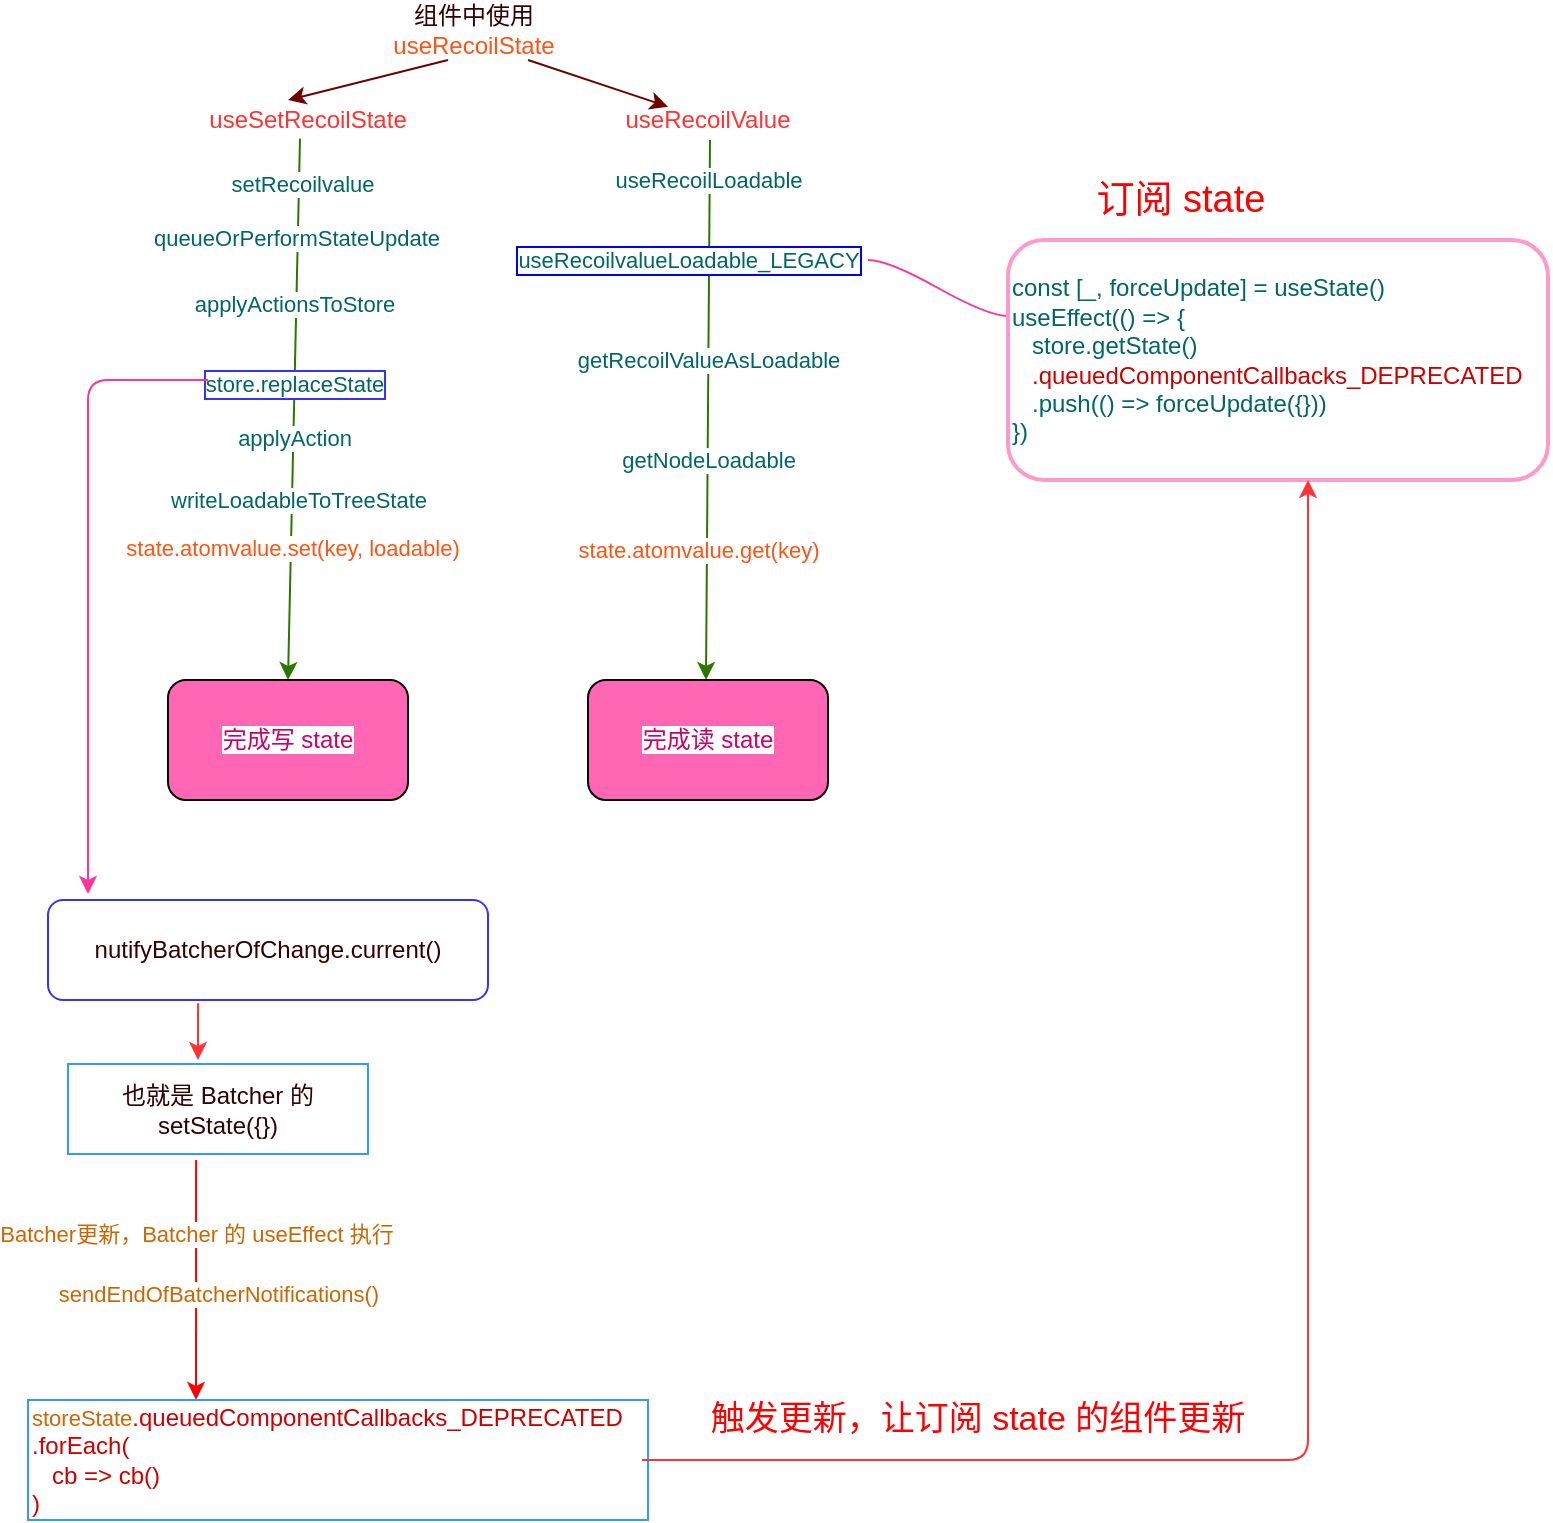 <mxfile version="13.6.5">
    <diagram id="aCX2AcQYlGUdhHFUoVSV" name="第 1 页">
        <mxGraphModel dx="3799" dy="965" grid="1" gridSize="10" guides="1" tooltips="1" connect="1" arrows="1" fold="1" page="1" pageScale="1" pageWidth="827" pageHeight="1169" background="#ffffff" math="0" shadow="0">
            <root>
                <mxCell id="0"/>
                <mxCell id="1" parent="0"/>
                <mxCell id="2" value="组件中使用 &lt;font color=&quot;#ff5314&quot;&gt;useRecoilState&lt;/font&gt;" style="text;html=1;strokeColor=none;fillColor=none;align=center;verticalAlign=middle;whiteSpace=wrap;rounded=0;fontColor=#330000;" vertex="1" parent="1">
                    <mxGeometry x="-1177" y="40" width="140" height="10" as="geometry"/>
                </mxCell>
                <mxCell id="5" value="&lt;font color=&quot;#ff3333&quot;&gt;useRecoilValue&lt;/font&gt;" style="text;html=1;strokeColor=none;fillColor=none;align=center;verticalAlign=middle;whiteSpace=wrap;rounded=0;fontColor=#330000;" vertex="1" parent="1">
                    <mxGeometry x="-1010" y="80" width="40" height="20" as="geometry"/>
                </mxCell>
                <mxCell id="6" value="&lt;font color=&quot;#ff3333&quot;&gt;useSetRecoilState&lt;/font&gt;" style="text;html=1;strokeColor=none;fillColor=none;align=center;verticalAlign=middle;whiteSpace=wrap;rounded=0;fontColor=#330000;" vertex="1" parent="1">
                    <mxGeometry x="-1210" y="80" width="40" height="20" as="geometry"/>
                </mxCell>
                <mxCell id="7" value="" style="endArrow=classic;html=1;fontColor=#330000;fillColor=#a20025;strokeColor=#6F0000;" edge="1" parent="1" target="5">
                    <mxGeometry width="50" height="50" relative="1" as="geometry">
                        <mxPoint x="-1080" y="60" as="sourcePoint"/>
                        <mxPoint x="-930" y="160" as="targetPoint"/>
                    </mxGeometry>
                </mxCell>
                <mxCell id="9" value="" style="endArrow=classic;html=1;fontColor=#330000;fillColor=#a20025;strokeColor=#6F0000;entryX=0.25;entryY=0;entryDx=0;entryDy=0;" edge="1" parent="1" target="6">
                    <mxGeometry width="50" height="50" relative="1" as="geometry">
                        <mxPoint x="-1120" y="60" as="sourcePoint"/>
                        <mxPoint x="-1000" y="85.556" as="targetPoint"/>
                    </mxGeometry>
                </mxCell>
                <mxCell id="11" value="" style="endArrow=classic;html=1;fontColor=#330000;fillColor=#60a917;strokeColor=#2D7600;exitX=0.4;exitY=0.966;exitDx=0;exitDy=0;exitPerimeter=0;entryX=0.5;entryY=0;entryDx=0;entryDy=0;" edge="1" parent="1" source="6" target="22">
                    <mxGeometry width="50" height="50" relative="1" as="geometry">
                        <mxPoint x="-1000" y="190" as="sourcePoint"/>
                        <mxPoint x="-1196" y="390" as="targetPoint"/>
                    </mxGeometry>
                </mxCell>
                <mxCell id="13" value="&lt;span style=&quot;background-color: rgb(255 , 255 , 255)&quot;&gt;&lt;font style=&quot;font-size: 11px&quot; color=&quot;#006666&quot;&gt;setRecoilvalue&lt;/font&gt;&lt;/span&gt;" style="edgeLabel;html=1;align=center;verticalAlign=middle;resizable=0;points=[];fontColor=#330000;" vertex="1" connectable="0" parent="11">
                    <mxGeometry x="-0.838" y="1" relative="1" as="geometry">
                        <mxPoint as="offset"/>
                    </mxGeometry>
                </mxCell>
                <mxCell id="14" value="&lt;font style=&quot;background-color: rgb(255 , 255 , 255)&quot; color=&quot;#006666&quot;&gt;queueOrPerformStateUpdate&lt;/font&gt;" style="edgeLabel;html=1;align=center;verticalAlign=middle;resizable=0;points=[];fontColor=#330000;" vertex="1" connectable="0" parent="11">
                    <mxGeometry x="-0.637" y="-1" relative="1" as="geometry">
                        <mxPoint as="offset"/>
                    </mxGeometry>
                </mxCell>
                <mxCell id="15" value="&lt;span style=&quot;color: rgba(0 , 0 , 0 , 0) ; font-family: monospace ; font-size: 0px&quot;&gt;%3CmxGraphModel%3E%3Croot%3E%3CmxCell%20id%3D%220%22%2F%3E%3CmxCell%20id%3D%221%22%20parent%3D%220%22%2F%3E%3CmxCell%20id%3D%222%22%20value%3D%22%26lt%3Bfont%20color%3D%26quot%3B%2366cc00%26quot%3B%20style%3D%26quot%3Bbackground-color%3A%20rgb(255%20%2C%20255%20%2C%20255)%26quot%3B%26gt%3BqueueOrPerformStateUpdate%26lt%3B%2Ffont%26gt%3B%22%20style%3D%22edgeLabel%3Bhtml%3D1%3Balign%3Dcenter%3BverticalAlign%3Dmiddle%3Bresizable%3D0%3Bpoints%3D%5B%5D%3BfontColor%3D%23330000%3B%22%20vertex%3D%221%22%20connectable%3D%220%22%20parent%3D%221%22%3E%3CmxGeometry%20x%3D%22-845.363%22%20y%3D%22159.313%22%20as%3D%22geometry%22%2F%3E%3C%2FmxCell%3E%3C%2Froot%3E%3C%2FmxGraphModel%3E&lt;/span&gt;" style="edgeLabel;html=1;align=center;verticalAlign=middle;resizable=0;points=[];fontColor=#330000;" vertex="1" connectable="0" parent="11">
                    <mxGeometry x="-0.379" relative="1" as="geometry">
                        <mxPoint as="offset"/>
                    </mxGeometry>
                </mxCell>
                <mxCell id="16" value="&lt;span style=&quot;background-color: rgb(255 , 255 , 255)&quot;&gt;&lt;font color=&quot;#006666&quot;&gt;applyActionsToStore&lt;/font&gt;&lt;/span&gt;" style="edgeLabel;html=1;align=center;verticalAlign=middle;resizable=0;points=[];fontColor=#330000;" vertex="1" connectable="0" parent="11">
                    <mxGeometry x="-0.391" y="-1" relative="1" as="geometry">
                        <mxPoint as="offset"/>
                    </mxGeometry>
                </mxCell>
                <mxCell id="17" value="&lt;font style=&quot;background-color: rgb(255 , 255 , 255)&quot; color=&quot;#006666&quot;&gt;store.replaceState&lt;/font&gt;" style="edgeLabel;html=1;align=center;verticalAlign=middle;resizable=0;points=[];fontColor=#330000;labelBorderColor=#3333FF;spacingTop=0;" vertex="1" connectable="0" parent="11">
                    <mxGeometry x="-0.096" y="-1" relative="1" as="geometry">
                        <mxPoint as="offset"/>
                    </mxGeometry>
                </mxCell>
                <mxCell id="18" value="&lt;span style=&quot;background-color: rgb(255 , 255 , 255)&quot;&gt;&lt;font color=&quot;#006666&quot;&gt;applyAction&lt;/font&gt;&lt;/span&gt;" style="edgeLabel;html=1;align=center;verticalAlign=middle;resizable=0;points=[];fontColor=#330000;" vertex="1" connectable="0" parent="11">
                    <mxGeometry x="0.106" relative="1" as="geometry">
                        <mxPoint as="offset"/>
                    </mxGeometry>
                </mxCell>
                <mxCell id="19" value="&lt;span style=&quot;background-color: rgb(255 , 255 , 255)&quot;&gt;&lt;font color=&quot;#006666&quot;&gt;writeLoadableToTreeState&lt;/font&gt;&lt;/span&gt;" style="edgeLabel;html=1;align=center;verticalAlign=middle;resizable=0;points=[];fontColor=#330000;" vertex="1" connectable="0" parent="11">
                    <mxGeometry x="0.331" y="3" relative="1" as="geometry">
                        <mxPoint as="offset"/>
                    </mxGeometry>
                </mxCell>
                <mxCell id="20" value="&lt;font style=&quot;background-color: rgb(255 , 255 , 255)&quot; color=&quot;#ff5314&quot;&gt;state.atomvalue.set(key, loadable)&lt;/font&gt;" style="edgeLabel;html=1;align=center;verticalAlign=middle;resizable=0;points=[];fontColor=#330000;" vertex="1" connectable="0" parent="11">
                    <mxGeometry x="0.507" relative="1" as="geometry">
                        <mxPoint as="offset"/>
                    </mxGeometry>
                </mxCell>
                <mxCell id="12" value="" style="endArrow=classic;html=1;fontColor=#330000;fillColor=#60a917;strokeColor=#2D7600;exitX=0.4;exitY=0.966;exitDx=0;exitDy=0;exitPerimeter=0;" edge="1" parent="1">
                    <mxGeometry width="50" height="50" relative="1" as="geometry">
                        <mxPoint x="-989" y="100.0" as="sourcePoint"/>
                        <mxPoint x="-991" y="370" as="targetPoint"/>
                    </mxGeometry>
                </mxCell>
                <mxCell id="22" value="&lt;span style=&quot;background-color: rgb(255 , 255 , 255)&quot;&gt;&lt;font color=&quot;#cc0066&quot;&gt;完成写 state&lt;/font&gt;&lt;/span&gt;" style="whiteSpace=wrap;html=1;rounded=1;fillColor=#FF66B3;" vertex="1" parent="1">
                    <mxGeometry x="-1260" y="370" width="120" height="60" as="geometry"/>
                </mxCell>
                <mxCell id="23" value="&lt;span style=&quot;background-color: rgb(255 , 255 , 255)&quot;&gt;&lt;font color=&quot;#cc0066&quot;&gt;完成读 state&lt;/font&gt;&lt;/span&gt;" style="whiteSpace=wrap;html=1;rounded=1;fillColor=#FF66B3;" vertex="1" parent="1">
                    <mxGeometry x="-1050" y="370" width="120" height="60" as="geometry"/>
                </mxCell>
                <mxCell id="24" value="&lt;span style=&quot;background-color: rgb(255 , 255 , 255)&quot;&gt;&lt;font color=&quot;#006666&quot;&gt;useRecoilLoadable&lt;/font&gt;&lt;/span&gt;" style="edgeLabel;html=1;align=center;verticalAlign=middle;resizable=0;points=[];fontColor=#330000;" vertex="1" connectable="0" parent="1">
                    <mxGeometry x="-990.0" y="120.004" as="geometry"/>
                </mxCell>
                <mxCell id="26" value="&lt;span style=&quot;background-color: rgb(255 , 255 , 255)&quot;&gt;&lt;font style=&quot;font-size: 11px&quot; color=&quot;#006666&quot;&gt;useRecoilvalueLoadable_LEGACY&lt;/font&gt;&lt;/span&gt;" style="edgeLabel;html=1;align=center;verticalAlign=middle;resizable=0;points=[];fontColor=#330000;labelBorderColor=#0000FF;" vertex="1" connectable="0" parent="1">
                    <mxGeometry x="-1000.0" y="160.004" as="geometry"/>
                </mxCell>
                <mxCell id="27" value="&lt;span style=&quot;background-color: rgb(255 , 255 , 255)&quot;&gt;&lt;font color=&quot;#006666&quot;&gt;getRecoilValueAsLoadable&lt;/font&gt;&lt;/span&gt;" style="edgeLabel;html=1;align=center;verticalAlign=middle;resizable=0;points=[];fontColor=#330000;" vertex="1" connectable="0" parent="1">
                    <mxGeometry x="-990.0" y="210.004" as="geometry"/>
                </mxCell>
                <mxCell id="29" value="&lt;span style=&quot;background-color: rgb(255 , 255 , 255)&quot;&gt;&lt;font style=&quot;font-size: 11px&quot; color=&quot;#006666&quot;&gt;getNodeLoadable&lt;/font&gt;&lt;/span&gt;" style="edgeLabel;html=1;align=center;verticalAlign=middle;resizable=0;points=[];fontColor=#330000;" vertex="1" connectable="0" parent="1">
                    <mxGeometry x="-990.0" y="260.004" as="geometry"/>
                </mxCell>
                <mxCell id="30" value="&lt;span style=&quot;background-color: rgb(255 , 255 , 255)&quot;&gt;&lt;font color=&quot;#ff5314&quot;&gt;state.atomvalue.get(key)&lt;/font&gt;&lt;/span&gt;" style="edgeLabel;html=1;align=center;verticalAlign=middle;resizable=0;points=[];fontColor=#330000;" vertex="1" connectable="0" parent="1">
                    <mxGeometry x="-990.0" y="300.004" as="geometry">
                        <mxPoint x="-5" y="5" as="offset"/>
                    </mxGeometry>
                </mxCell>
                <mxCell id="41" value="" style="edgeStyle=entityRelationEdgeStyle;startArrow=none;endArrow=none;segment=10;curved=1;strokeColor=#FF3399;fontColor=#330000;" edge="1" parent="1">
                    <mxGeometry relative="1" as="geometry">
                        <mxPoint x="-910" y="160" as="sourcePoint"/>
                        <mxPoint x="-840" y="188" as="targetPoint"/>
                    </mxGeometry>
                </mxCell>
                <mxCell id="44" value="&lt;span style=&quot;color: rgb(0 , 102 , 102)&quot;&gt;const [_, forceUpdate] = useState()&lt;/span&gt;&lt;br&gt;&lt;span style=&quot;color: rgb(0 , 102 , 102)&quot;&gt;useEffect(() =&amp;gt; {&lt;/span&gt;&lt;br&gt;&lt;span style=&quot;color: rgb(0 , 102 , 102)&quot;&gt;&amp;nbsp; &amp;nbsp;store.getState()&lt;/span&gt;&lt;br&gt;&lt;font color=&quot;#cc0000&quot;&gt;&amp;nbsp; &amp;nbsp;.queuedComponentCallbacks_DEPRECATED&lt;br&gt;&lt;/font&gt;&lt;span style=&quot;color: rgb(0 , 102 , 102)&quot;&gt;&amp;nbsp; &amp;nbsp;.push(() =&amp;gt; forceUpdate({}))&lt;/span&gt;&lt;br&gt;&lt;div&gt;&lt;font color=&quot;#006666&quot;&gt;})&lt;/font&gt;&lt;/div&gt;" style="rounded=1;whiteSpace=wrap;html=1;strokeColor=#FF99CC;strokeWidth=2;fillColor=#FFFFFF;fontColor=#330000;align=left;" vertex="1" parent="1">
                    <mxGeometry x="-840" y="150" width="270" height="120" as="geometry"/>
                </mxCell>
                <mxCell id="45" value="nutifyBatcherOfChange.current()" style="rounded=1;whiteSpace=wrap;html=1;strokeWidth=1;fillColor=#FFFFFF;fontColor=#330000;strokeColor=#3333FF;" vertex="1" parent="1">
                    <mxGeometry x="-1320" y="480" width="220" height="50" as="geometry"/>
                </mxCell>
                <mxCell id="46" value="" style="endArrow=classic;html=1;strokeColor=#FF3399;fontColor=#330000;" edge="1" parent="1">
                    <mxGeometry width="50" height="50" relative="1" as="geometry">
                        <mxPoint x="-1240" y="220" as="sourcePoint"/>
                        <mxPoint x="-1300" y="477" as="targetPoint"/>
                        <Array as="points">
                            <mxPoint x="-1300" y="220"/>
                        </Array>
                    </mxGeometry>
                </mxCell>
                <mxCell id="51" value="也就是 Batcher 的 setState({})" style="text;html=1;fillColor=none;align=center;verticalAlign=middle;whiteSpace=wrap;rounded=0;fontColor=#330000;strokeColor=#3399FF;" vertex="1" parent="1">
                    <mxGeometry x="-1310" y="562" width="150" height="45" as="geometry"/>
                </mxCell>
                <mxCell id="56" value="" style="endArrow=classic;html=1;fontColor=#330000;exitX=0.341;exitY=1.032;exitDx=0;exitDy=0;exitPerimeter=0;strokeColor=#FF3333;" edge="1" parent="1" source="45">
                    <mxGeometry width="50" height="50" relative="1" as="geometry">
                        <mxPoint x="-1020" y="470" as="sourcePoint"/>
                        <mxPoint x="-1245" y="560" as="targetPoint"/>
                    </mxGeometry>
                </mxCell>
                <mxCell id="57" value="" style="endArrow=classic;html=1;fontColor=#330000;exitX=0.427;exitY=1.068;exitDx=0;exitDy=0;exitPerimeter=0;strokeColor=#FF0000;" edge="1" parent="1" source="51">
                    <mxGeometry width="50" height="50" relative="1" as="geometry">
                        <mxPoint x="-1020" y="550" as="sourcePoint"/>
                        <mxPoint x="-1246" y="730" as="targetPoint"/>
                    </mxGeometry>
                </mxCell>
                <mxCell id="58" value="&lt;span style=&quot;background-color: rgb(255 , 255 , 255)&quot;&gt;&lt;font color=&quot;#cc6600&quot;&gt;Batcher更新，Batcher 的 useEffect 执行&lt;/font&gt;&lt;/span&gt;" style="edgeLabel;html=1;align=center;verticalAlign=middle;resizable=0;points=[];fontColor=#330000;" vertex="1" connectable="0" parent="57">
                    <mxGeometry x="-0.389" relative="1" as="geometry">
                        <mxPoint as="offset"/>
                    </mxGeometry>
                </mxCell>
                <mxCell id="61" value="&lt;font color=&quot;#cc6600&quot;&gt;&lt;span style=&quot;background-color: rgb(255 , 255 , 255)&quot;&gt;sendEndOfBatcherNotifications()&lt;/span&gt;&lt;/font&gt;" style="edgeLabel;html=1;align=center;verticalAlign=middle;resizable=0;points=[];fontColor=#330000;" vertex="1" connectable="0" parent="1">
                    <mxGeometry x="-1234.995" y="657.56" as="geometry">
                        <mxPoint y="19" as="offset"/>
                    </mxGeometry>
                </mxCell>
                <mxCell id="62" value="&lt;span style=&quot;background-color: rgb(255 , 255 , 255)&quot;&gt;&lt;span style=&quot;color: rgb(204 , 0 , 0) ; font-size: 12px ; text-align: left&quot;&gt;&lt;br&gt;&lt;/span&gt;&lt;/span&gt;" style="edgeLabel;html=1;align=center;verticalAlign=middle;resizable=0;points=[];fontColor=#330000;" vertex="1" connectable="0" parent="1">
                    <mxGeometry x="-1225.965" y="657.56" as="geometry">
                        <mxPoint x="-27" y="44" as="offset"/>
                    </mxGeometry>
                </mxCell>
                <mxCell id="63" value="&lt;font color=&quot;#cc6600&quot; style=&quot;font-size: 11px ; text-align: center&quot;&gt;storeState&lt;/font&gt;&lt;span style=&quot;color: rgb(204 , 0 , 0)&quot;&gt;.queuedComponentCallbacks_DEPRECATED&lt;br&gt;.forEach(&lt;br&gt;&amp;nbsp; &amp;nbsp;cb =&amp;gt; cb()&lt;br&gt;)&lt;br&gt;&lt;/span&gt;" style="rounded=0;whiteSpace=wrap;html=1;strokeColor=#3399FF;strokeWidth=1;fillColor=#FFFFFF;fontColor=#330000;align=left;" vertex="1" parent="1">
                    <mxGeometry x="-1330" y="730" width="310" height="60" as="geometry"/>
                </mxCell>
                <mxCell id="64" value="" style="endArrow=classic;html=1;fontColor=#330000;exitX=1;exitY=0.5;exitDx=0;exitDy=0;strokeColor=#FF3333;" edge="1" parent="1">
                    <mxGeometry width="50" height="50" relative="1" as="geometry">
                        <mxPoint x="-1023" y="760" as="sourcePoint"/>
                        <mxPoint x="-690" y="270" as="targetPoint"/>
                        <Array as="points">
                            <mxPoint x="-690" y="760"/>
                        </Array>
                    </mxGeometry>
                </mxCell>
                <mxCell id="66" value="&lt;font color=&quot;#ff0000&quot; style=&quot;font-size: 19px&quot;&gt;订阅 state&lt;/font&gt;" style="text;html=1;strokeColor=none;fillColor=none;align=center;verticalAlign=middle;whiteSpace=wrap;rounded=0;fontColor=#330000;" vertex="1" parent="1">
                    <mxGeometry x="-797" y="120" width="87" height="20" as="geometry"/>
                </mxCell>
                <mxCell id="67" value="&lt;font color=&quot;#ff0000&quot; style=&quot;font-size: 17px&quot;&gt;触发更新，让订阅 state 的组件更新&lt;/font&gt;" style="text;html=1;strokeColor=none;fillColor=none;align=center;verticalAlign=middle;whiteSpace=wrap;rounded=0;fontColor=#330000;" vertex="1" parent="1">
                    <mxGeometry x="-1000" y="730" width="290" height="20" as="geometry"/>
                </mxCell>
            </root>
        </mxGraphModel>
    </diagram>
</mxfile>